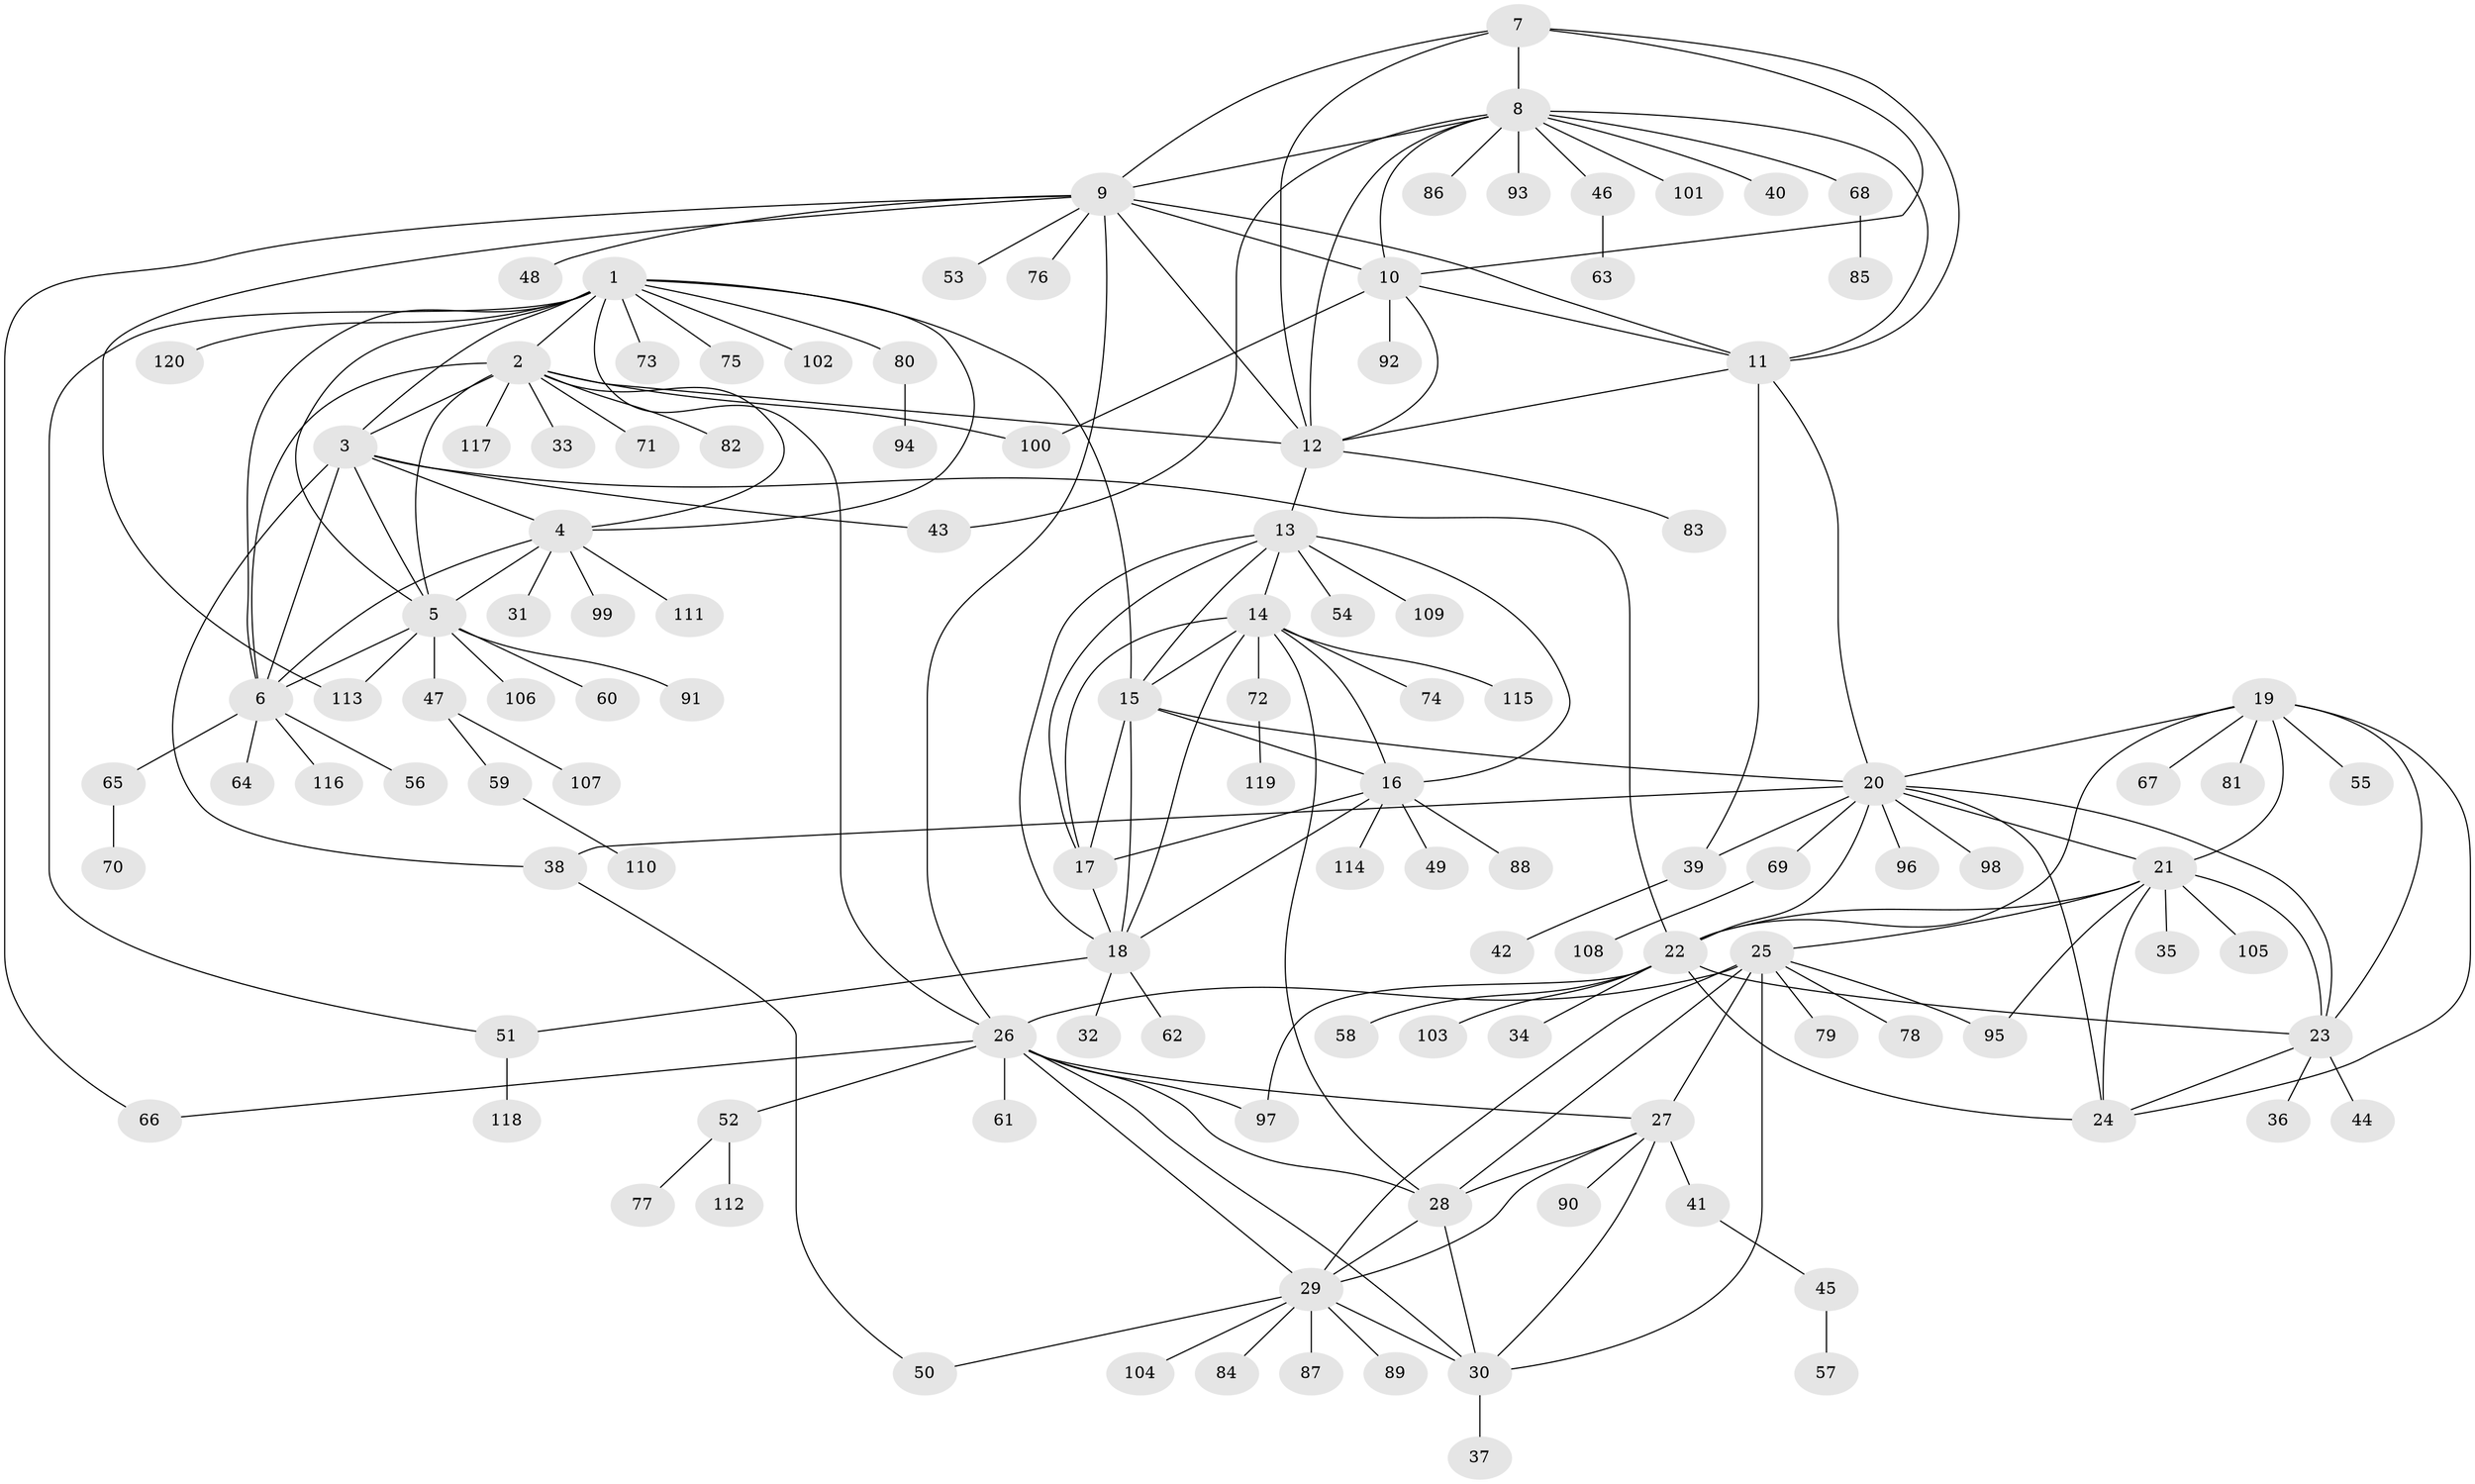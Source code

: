 // coarse degree distribution, {5: 0.0684931506849315, 9: 0.0410958904109589, 6: 0.0821917808219178, 2: 0.136986301369863, 3: 0.0136986301369863, 8: 0.0821917808219178, 1: 0.5205479452054794, 7: 0.0273972602739726, 10: 0.0136986301369863, 11: 0.0136986301369863}
// Generated by graph-tools (version 1.1) at 2025/37/03/04/25 23:37:44]
// undirected, 120 vertices, 185 edges
graph export_dot {
  node [color=gray90,style=filled];
  1;
  2;
  3;
  4;
  5;
  6;
  7;
  8;
  9;
  10;
  11;
  12;
  13;
  14;
  15;
  16;
  17;
  18;
  19;
  20;
  21;
  22;
  23;
  24;
  25;
  26;
  27;
  28;
  29;
  30;
  31;
  32;
  33;
  34;
  35;
  36;
  37;
  38;
  39;
  40;
  41;
  42;
  43;
  44;
  45;
  46;
  47;
  48;
  49;
  50;
  51;
  52;
  53;
  54;
  55;
  56;
  57;
  58;
  59;
  60;
  61;
  62;
  63;
  64;
  65;
  66;
  67;
  68;
  69;
  70;
  71;
  72;
  73;
  74;
  75;
  76;
  77;
  78;
  79;
  80;
  81;
  82;
  83;
  84;
  85;
  86;
  87;
  88;
  89;
  90;
  91;
  92;
  93;
  94;
  95;
  96;
  97;
  98;
  99;
  100;
  101;
  102;
  103;
  104;
  105;
  106;
  107;
  108;
  109;
  110;
  111;
  112;
  113;
  114;
  115;
  116;
  117;
  118;
  119;
  120;
  1 -- 2;
  1 -- 3;
  1 -- 4;
  1 -- 5;
  1 -- 6;
  1 -- 15;
  1 -- 26;
  1 -- 51;
  1 -- 73;
  1 -- 75;
  1 -- 80;
  1 -- 102;
  1 -- 120;
  2 -- 3;
  2 -- 4;
  2 -- 5;
  2 -- 6;
  2 -- 12;
  2 -- 33;
  2 -- 71;
  2 -- 82;
  2 -- 100;
  2 -- 117;
  3 -- 4;
  3 -- 5;
  3 -- 6;
  3 -- 22;
  3 -- 38;
  3 -- 43;
  4 -- 5;
  4 -- 6;
  4 -- 31;
  4 -- 99;
  4 -- 111;
  5 -- 6;
  5 -- 47;
  5 -- 60;
  5 -- 91;
  5 -- 106;
  5 -- 113;
  6 -- 56;
  6 -- 64;
  6 -- 65;
  6 -- 116;
  7 -- 8;
  7 -- 9;
  7 -- 10;
  7 -- 11;
  7 -- 12;
  8 -- 9;
  8 -- 10;
  8 -- 11;
  8 -- 12;
  8 -- 40;
  8 -- 43;
  8 -- 46;
  8 -- 68;
  8 -- 86;
  8 -- 93;
  8 -- 101;
  9 -- 10;
  9 -- 11;
  9 -- 12;
  9 -- 26;
  9 -- 48;
  9 -- 53;
  9 -- 66;
  9 -- 76;
  9 -- 113;
  10 -- 11;
  10 -- 12;
  10 -- 92;
  10 -- 100;
  11 -- 12;
  11 -- 20;
  11 -- 39;
  12 -- 13;
  12 -- 83;
  13 -- 14;
  13 -- 15;
  13 -- 16;
  13 -- 17;
  13 -- 18;
  13 -- 54;
  13 -- 109;
  14 -- 15;
  14 -- 16;
  14 -- 17;
  14 -- 18;
  14 -- 28;
  14 -- 72;
  14 -- 74;
  14 -- 115;
  15 -- 16;
  15 -- 17;
  15 -- 18;
  15 -- 20;
  16 -- 17;
  16 -- 18;
  16 -- 49;
  16 -- 88;
  16 -- 114;
  17 -- 18;
  18 -- 32;
  18 -- 51;
  18 -- 62;
  19 -- 20;
  19 -- 21;
  19 -- 22;
  19 -- 23;
  19 -- 24;
  19 -- 55;
  19 -- 67;
  19 -- 81;
  20 -- 21;
  20 -- 22;
  20 -- 23;
  20 -- 24;
  20 -- 38;
  20 -- 39;
  20 -- 69;
  20 -- 96;
  20 -- 98;
  21 -- 22;
  21 -- 23;
  21 -- 24;
  21 -- 25;
  21 -- 35;
  21 -- 95;
  21 -- 105;
  22 -- 23;
  22 -- 24;
  22 -- 34;
  22 -- 58;
  22 -- 97;
  22 -- 103;
  23 -- 24;
  23 -- 36;
  23 -- 44;
  25 -- 26;
  25 -- 27;
  25 -- 28;
  25 -- 29;
  25 -- 30;
  25 -- 78;
  25 -- 79;
  25 -- 95;
  26 -- 27;
  26 -- 28;
  26 -- 29;
  26 -- 30;
  26 -- 52;
  26 -- 61;
  26 -- 66;
  26 -- 97;
  27 -- 28;
  27 -- 29;
  27 -- 30;
  27 -- 41;
  27 -- 90;
  28 -- 29;
  28 -- 30;
  29 -- 30;
  29 -- 50;
  29 -- 84;
  29 -- 87;
  29 -- 89;
  29 -- 104;
  30 -- 37;
  38 -- 50;
  39 -- 42;
  41 -- 45;
  45 -- 57;
  46 -- 63;
  47 -- 59;
  47 -- 107;
  51 -- 118;
  52 -- 77;
  52 -- 112;
  59 -- 110;
  65 -- 70;
  68 -- 85;
  69 -- 108;
  72 -- 119;
  80 -- 94;
}
